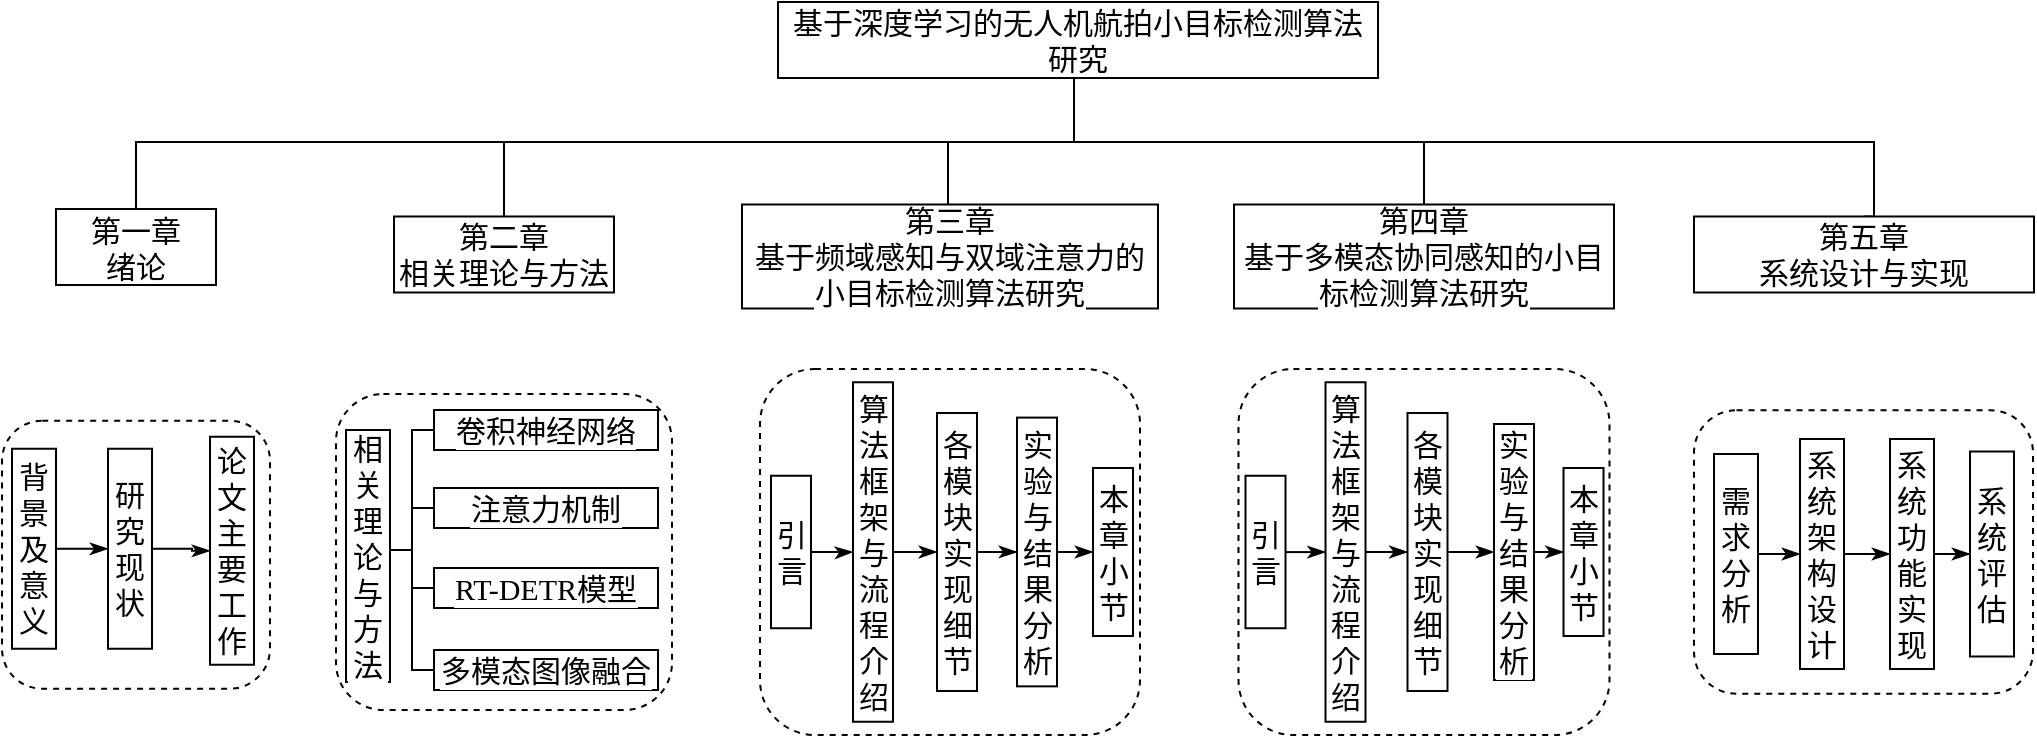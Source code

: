 <mxfile version="26.1.1">
  <diagram name="第 1 页" id="Jhno6EoJuBNA1dP3zVc-">
    <mxGraphModel dx="427" dy="209" grid="1" gridSize="10" guides="1" tooltips="1" connect="1" arrows="1" fold="1" page="1" pageScale="1" pageWidth="827" pageHeight="1169" math="0" shadow="0">
      <root>
        <mxCell id="0" />
        <mxCell id="1" parent="0" />
        <mxCell id="KadRHXHtFz8DXNSLYVAC-9" style="edgeStyle=orthogonalEdgeStyle;shape=connector;rounded=0;orthogonalLoop=1;jettySize=auto;html=1;entryX=0.5;entryY=0;entryDx=0;entryDy=0;strokeColor=default;align=center;verticalAlign=middle;fontFamily=宋体;fontSize=15;fontColor=default;labelBackgroundColor=default;startFill=0;endArrow=none;" parent="1" source="KadRHXHtFz8DXNSLYVAC-1" target="KadRHXHtFz8DXNSLYVAC-3" edge="1">
          <mxGeometry relative="1" as="geometry">
            <Array as="points">
              <mxPoint x="720" y="390" />
              <mxPoint x="435" y="390" />
            </Array>
          </mxGeometry>
        </mxCell>
        <mxCell id="KadRHXHtFz8DXNSLYVAC-10" style="edgeStyle=orthogonalEdgeStyle;shape=connector;rounded=0;orthogonalLoop=1;jettySize=auto;html=1;entryX=0.5;entryY=0;entryDx=0;entryDy=0;strokeColor=default;align=center;verticalAlign=middle;fontFamily=宋体;fontSize=15;fontColor=default;labelBackgroundColor=default;startFill=0;endArrow=none;" parent="1" source="KadRHXHtFz8DXNSLYVAC-1" target="KadRHXHtFz8DXNSLYVAC-4" edge="1">
          <mxGeometry relative="1" as="geometry">
            <Array as="points">
              <mxPoint x="720" y="390" />
              <mxPoint x="657" y="390" />
            </Array>
          </mxGeometry>
        </mxCell>
        <mxCell id="KadRHXHtFz8DXNSLYVAC-11" style="edgeStyle=orthogonalEdgeStyle;shape=connector;rounded=0;orthogonalLoop=1;jettySize=auto;html=1;entryX=0.5;entryY=0;entryDx=0;entryDy=0;strokeColor=default;align=center;verticalAlign=middle;fontFamily=宋体;fontSize=15;fontColor=default;labelBackgroundColor=default;startFill=0;endArrow=none;" parent="1" source="KadRHXHtFz8DXNSLYVAC-1" target="KadRHXHtFz8DXNSLYVAC-5" edge="1">
          <mxGeometry relative="1" as="geometry">
            <Array as="points">
              <mxPoint x="720" y="390" />
              <mxPoint x="895" y="390" />
            </Array>
          </mxGeometry>
        </mxCell>
        <mxCell id="KadRHXHtFz8DXNSLYVAC-12" style="edgeStyle=orthogonalEdgeStyle;shape=connector;rounded=0;orthogonalLoop=1;jettySize=auto;html=1;entryX=0.5;entryY=0;entryDx=0;entryDy=0;strokeColor=default;align=center;verticalAlign=middle;fontFamily=宋体;fontSize=15;fontColor=default;labelBackgroundColor=default;startFill=0;endArrow=none;" parent="1" source="KadRHXHtFz8DXNSLYVAC-1" target="KadRHXHtFz8DXNSLYVAC-6" edge="1">
          <mxGeometry relative="1" as="geometry">
            <Array as="points">
              <mxPoint x="720" y="390" />
              <mxPoint x="1120" y="390" />
              <mxPoint x="1120" y="427" />
            </Array>
          </mxGeometry>
        </mxCell>
        <mxCell id="LNBZi4P7y57LkKZolX_N-5" style="edgeStyle=orthogonalEdgeStyle;rounded=0;orthogonalLoop=1;jettySize=auto;html=1;entryX=0.5;entryY=0;entryDx=0;entryDy=0;endArrow=none;startFill=0;fontFamily=宋体;fontSize=15;" parent="1" source="KadRHXHtFz8DXNSLYVAC-1" target="KadRHXHtFz8DXNSLYVAC-2" edge="1">
          <mxGeometry relative="1" as="geometry">
            <Array as="points">
              <mxPoint x="720" y="390" />
              <mxPoint x="251" y="390" />
            </Array>
          </mxGeometry>
        </mxCell>
        <mxCell id="KadRHXHtFz8DXNSLYVAC-1" value="基于深度学习的无人机航拍小目标检测算法研究" style="rounded=0;whiteSpace=wrap;html=1;fontFamily=宋体;fontSize=15;" parent="1" vertex="1">
          <mxGeometry x="572" y="320" width="300" height="38" as="geometry" />
        </mxCell>
        <mxCell id="KadRHXHtFz8DXNSLYVAC-2" value="第一章&lt;div&gt;绪论&lt;/div&gt;" style="rounded=0;whiteSpace=wrap;html=1;fontFamily=宋体;fontSize=15;" parent="1" vertex="1">
          <mxGeometry x="211" y="423.5" width="80" height="38" as="geometry" />
        </mxCell>
        <mxCell id="KadRHXHtFz8DXNSLYVAC-3" value="第二章&lt;div&gt;相关理论与方法&lt;/div&gt;" style="rounded=0;whiteSpace=wrap;html=1;fontFamily=宋体;fontSize=15;" parent="1" vertex="1">
          <mxGeometry x="380" y="427.25" width="110" height="38" as="geometry" />
        </mxCell>
        <mxCell id="KadRHXHtFz8DXNSLYVAC-4" value="第三章&lt;div&gt;&lt;span style=&quot;background-color: rgb(255, 255, 255);&quot;&gt;基于频域感知与双域注意力的小目标检测算法研究&lt;/span&gt;&lt;/div&gt;" style="rounded=0;whiteSpace=wrap;html=1;fontFamily=宋体;fontSize=15;" parent="1" vertex="1">
          <mxGeometry x="554" y="421.25" width="208" height="52" as="geometry" />
        </mxCell>
        <mxCell id="KadRHXHtFz8DXNSLYVAC-5" value="第四章&lt;div&gt;&lt;span style=&quot;background-color: rgb(255, 255, 255);&quot;&gt;基于多模态协同感知的小目标检测算法研究&lt;/span&gt;&lt;/div&gt;" style="rounded=0;whiteSpace=wrap;html=1;fontFamily=宋体;fontSize=15;" parent="1" vertex="1">
          <mxGeometry x="800" y="421.25" width="190" height="52" as="geometry" />
        </mxCell>
        <mxCell id="KadRHXHtFz8DXNSLYVAC-6" value="第五章&lt;div&gt;&lt;span&gt;系统设计与实现&lt;/span&gt;&lt;/div&gt;" style="rounded=0;whiteSpace=wrap;html=1;fontFamily=宋体;fontSize=15;" parent="1" vertex="1">
          <mxGeometry x="1030" y="427.25" width="170" height="38" as="geometry" />
        </mxCell>
        <mxCell id="Dfz9FRkG0_b3JGqrG8k9-108" value="" style="group;fontSize=15;" vertex="1" connectable="0" parent="1">
          <mxGeometry x="184" y="529.37" width="134" height="134" as="geometry" />
        </mxCell>
        <mxCell id="KadRHXHtFz8DXNSLYVAC-28" style="edgeStyle=orthogonalEdgeStyle;shape=connector;rounded=0;orthogonalLoop=1;jettySize=auto;html=1;entryX=0;entryY=0.5;entryDx=0;entryDy=0;strokeColor=default;align=center;verticalAlign=middle;fontFamily=宋体;fontSize=15;fontColor=default;labelBackgroundColor=default;startFill=0;endArrow=classicThin;endFill=1;" parent="Dfz9FRkG0_b3JGqrG8k9-108" source="KadRHXHtFz8DXNSLYVAC-14" target="KadRHXHtFz8DXNSLYVAC-15" edge="1">
          <mxGeometry relative="1" as="geometry" />
        </mxCell>
        <mxCell id="KadRHXHtFz8DXNSLYVAC-14" value="背景及意义" style="rounded=0;whiteSpace=wrap;html=1;fontFamily=宋体;fontSize=15;fontColor=default;labelBackgroundColor=default;horizontal=1;verticalAlign=middle;" parent="Dfz9FRkG0_b3JGqrG8k9-108" vertex="1">
          <mxGeometry x="5" y="14" width="22" height="100" as="geometry" />
        </mxCell>
        <mxCell id="KadRHXHtFz8DXNSLYVAC-29" style="edgeStyle=orthogonalEdgeStyle;shape=connector;rounded=0;orthogonalLoop=1;jettySize=auto;html=1;entryX=0;entryY=0.5;entryDx=0;entryDy=0;strokeColor=default;align=center;verticalAlign=middle;fontFamily=宋体;fontSize=15;fontColor=default;labelBackgroundColor=default;startFill=0;endArrow=classicThin;endFill=1;" parent="Dfz9FRkG0_b3JGqrG8k9-108" source="KadRHXHtFz8DXNSLYVAC-15" target="KadRHXHtFz8DXNSLYVAC-16" edge="1">
          <mxGeometry relative="1" as="geometry" />
        </mxCell>
        <mxCell id="KadRHXHtFz8DXNSLYVAC-15" value="研究现状" style="rounded=0;whiteSpace=wrap;html=1;fontFamily=宋体;fontSize=15;fontColor=default;labelBackgroundColor=default;horizontal=1;verticalAlign=middle;" parent="Dfz9FRkG0_b3JGqrG8k9-108" vertex="1">
          <mxGeometry x="53" y="14" width="22" height="100" as="geometry" />
        </mxCell>
        <mxCell id="KadRHXHtFz8DXNSLYVAC-16" value="论文主要工作" style="rounded=0;whiteSpace=wrap;html=1;fontFamily=宋体;fontSize=15;fontColor=default;labelBackgroundColor=default;horizontal=1;verticalAlign=middle;" parent="Dfz9FRkG0_b3JGqrG8k9-108" vertex="1">
          <mxGeometry x="104" y="8" width="22" height="114" as="geometry" />
        </mxCell>
        <mxCell id="Dfz9FRkG0_b3JGqrG8k9-17" value="" style="rounded=1;whiteSpace=wrap;html=1;fontFamily=宋体;fontSize=15;labelBackgroundColor=default;fillColor=none;dashed=1;" vertex="1" parent="Dfz9FRkG0_b3JGqrG8k9-108">
          <mxGeometry width="134" height="134" as="geometry" />
        </mxCell>
        <mxCell id="Dfz9FRkG0_b3JGqrG8k9-109" value="" style="group;fontSize=15;" vertex="1" connectable="0" parent="1">
          <mxGeometry x="351" y="516" width="168" height="158" as="geometry" />
        </mxCell>
        <mxCell id="KadRHXHtFz8DXNSLYVAC-31" style="edgeStyle=orthogonalEdgeStyle;shape=connector;rounded=0;orthogonalLoop=1;jettySize=auto;html=1;entryX=0;entryY=0.5;entryDx=0;entryDy=0;strokeColor=default;align=center;verticalAlign=middle;fontFamily=宋体;fontSize=15;fontColor=default;labelBackgroundColor=default;startFill=0;endArrow=none;exitX=1;exitY=0.5;exitDx=0;exitDy=0;" parent="Dfz9FRkG0_b3JGqrG8k9-109" source="KadRHXHtFz8DXNSLYVAC-18" target="KadRHXHtFz8DXNSLYVAC-21" edge="1">
          <mxGeometry relative="1" as="geometry">
            <mxPoint x="20" y="78" as="sourcePoint" />
            <mxPoint x="44" y="18" as="targetPoint" />
            <Array as="points">
              <mxPoint x="38" y="78" />
              <mxPoint x="38" y="18" />
            </Array>
          </mxGeometry>
        </mxCell>
        <mxCell id="KadRHXHtFz8DXNSLYVAC-32" style="edgeStyle=orthogonalEdgeStyle;shape=connector;rounded=0;orthogonalLoop=1;jettySize=auto;html=1;entryX=0;entryY=0.5;entryDx=0;entryDy=0;strokeColor=default;align=center;verticalAlign=middle;fontFamily=宋体;fontSize=15;fontColor=default;labelBackgroundColor=default;startFill=0;endArrow=none;" parent="Dfz9FRkG0_b3JGqrG8k9-109" edge="1">
          <mxGeometry relative="1" as="geometry">
            <mxPoint x="30.0" y="78.0" as="sourcePoint" />
            <mxPoint x="54" y="57" as="targetPoint" />
            <Array as="points">
              <mxPoint x="38" y="78" />
              <mxPoint x="38" y="57" />
            </Array>
          </mxGeometry>
        </mxCell>
        <mxCell id="KadRHXHtFz8DXNSLYVAC-33" style="edgeStyle=orthogonalEdgeStyle;shape=connector;rounded=0;orthogonalLoop=1;jettySize=auto;html=1;entryX=0;entryY=0.5;entryDx=0;entryDy=0;strokeColor=default;align=center;verticalAlign=middle;fontFamily=宋体;fontSize=15;fontColor=default;labelBackgroundColor=default;startFill=0;endArrow=none;" parent="Dfz9FRkG0_b3JGqrG8k9-109" edge="1">
          <mxGeometry relative="1" as="geometry">
            <mxPoint x="32" y="78" as="sourcePoint" />
            <mxPoint x="54" y="97" as="targetPoint" />
            <Array as="points">
              <mxPoint x="38" y="78" />
              <mxPoint x="38" y="97" />
            </Array>
          </mxGeometry>
        </mxCell>
        <mxCell id="KadRHXHtFz8DXNSLYVAC-34" style="edgeStyle=orthogonalEdgeStyle;shape=connector;rounded=0;orthogonalLoop=1;jettySize=auto;html=1;entryX=0;entryY=0.5;entryDx=0;entryDy=0;strokeColor=default;align=center;verticalAlign=middle;fontFamily=宋体;fontSize=15;fontColor=default;labelBackgroundColor=default;startFill=0;endArrow=none;" parent="Dfz9FRkG0_b3JGqrG8k9-109" target="KadRHXHtFz8DXNSLYVAC-24" edge="1">
          <mxGeometry relative="1" as="geometry">
            <mxPoint x="22" y="78" as="sourcePoint" />
            <mxPoint x="44" y="138" as="targetPoint" />
            <Array as="points">
              <mxPoint x="38" y="78" />
              <mxPoint x="38" y="138" />
            </Array>
          </mxGeometry>
        </mxCell>
        <mxCell id="KadRHXHtFz8DXNSLYVAC-18" value="相关理论与方法" style="rounded=0;whiteSpace=wrap;html=1;fontFamily=宋体;fontSize=15;fontColor=default;labelBackgroundColor=default;horizontal=1;verticalAlign=middle;" parent="Dfz9FRkG0_b3JGqrG8k9-109" vertex="1">
          <mxGeometry x="5" y="18" width="22" height="126" as="geometry" />
        </mxCell>
        <mxCell id="KadRHXHtFz8DXNSLYVAC-21" value="卷积神经网络" style="rounded=0;whiteSpace=wrap;html=1;fontFamily=宋体;fontSize=15;fontColor=default;labelBackgroundColor=default;" parent="Dfz9FRkG0_b3JGqrG8k9-109" vertex="1">
          <mxGeometry x="49" y="8" width="112" height="20" as="geometry" />
        </mxCell>
        <mxCell id="KadRHXHtFz8DXNSLYVAC-22" value="注意力机制" style="rounded=0;whiteSpace=wrap;html=1;fontFamily=宋体;fontSize=15;fontColor=default;labelBackgroundColor=default;" parent="Dfz9FRkG0_b3JGqrG8k9-109" vertex="1">
          <mxGeometry x="49" y="47" width="112" height="20" as="geometry" />
        </mxCell>
        <mxCell id="KadRHXHtFz8DXNSLYVAC-23" value="RT-DETR模型" style="rounded=0;whiteSpace=wrap;html=1;fontFamily=宋体;fontSize=15;fontColor=default;labelBackgroundColor=default;" parent="Dfz9FRkG0_b3JGqrG8k9-109" vertex="1">
          <mxGeometry x="49" y="87" width="112" height="20" as="geometry" />
        </mxCell>
        <mxCell id="KadRHXHtFz8DXNSLYVAC-24" value="多模态图像融合" style="rounded=0;whiteSpace=wrap;html=1;fontFamily=宋体;fontSize=15;fontColor=default;labelBackgroundColor=default;" parent="Dfz9FRkG0_b3JGqrG8k9-109" vertex="1">
          <mxGeometry x="49" y="128" width="112" height="20" as="geometry" />
        </mxCell>
        <mxCell id="KadRHXHtFz8DXNSLYVAC-25" style="edgeStyle=orthogonalEdgeStyle;shape=connector;rounded=0;orthogonalLoop=1;jettySize=auto;html=1;exitX=0.5;exitY=1;exitDx=0;exitDy=0;strokeColor=default;align=center;verticalAlign=middle;fontFamily=宋体;fontSize=15;fontColor=default;labelBackgroundColor=default;startFill=0;endArrow=none;" parent="Dfz9FRkG0_b3JGqrG8k9-109" source="KadRHXHtFz8DXNSLYVAC-21" target="KadRHXHtFz8DXNSLYVAC-21" edge="1">
          <mxGeometry relative="1" as="geometry" />
        </mxCell>
        <mxCell id="Dfz9FRkG0_b3JGqrG8k9-18" value="" style="rounded=1;whiteSpace=wrap;html=1;fontFamily=宋体;fontSize=15;labelBackgroundColor=default;fillColor=none;dashed=1;" vertex="1" parent="Dfz9FRkG0_b3JGqrG8k9-109">
          <mxGeometry width="168" height="158" as="geometry" />
        </mxCell>
        <mxCell id="Dfz9FRkG0_b3JGqrG8k9-111" value="" style="group" vertex="1" connectable="0" parent="1">
          <mxGeometry x="1030" y="524.12" width="169.5" height="141.75" as="geometry" />
        </mxCell>
        <mxCell id="Dfz9FRkG0_b3JGqrG8k9-105" value="" style="rounded=1;whiteSpace=wrap;html=1;fontFamily=宋体;fontSize=15;labelBackgroundColor=default;fillColor=none;dashed=1;" vertex="1" parent="Dfz9FRkG0_b3JGqrG8k9-111">
          <mxGeometry width="169.5" height="141.75" as="geometry" />
        </mxCell>
        <mxCell id="Dfz9FRkG0_b3JGqrG8k9-8" style="edgeStyle=orthogonalEdgeStyle;shape=connector;rounded=0;orthogonalLoop=1;jettySize=auto;html=1;entryX=0;entryY=0.5;entryDx=0;entryDy=0;strokeColor=default;align=center;verticalAlign=middle;fontFamily=宋体;fontSize=15;fontColor=default;labelBackgroundColor=default;startFill=0;endArrow=classicThin;endFill=1;" edge="1" parent="Dfz9FRkG0_b3JGqrG8k9-111" source="Dfz9FRkG0_b3JGqrG8k9-9" target="Dfz9FRkG0_b3JGqrG8k9-11">
          <mxGeometry relative="1" as="geometry" />
        </mxCell>
        <mxCell id="Dfz9FRkG0_b3JGqrG8k9-9" value="需求分析" style="rounded=0;whiteSpace=wrap;html=1;fontFamily=宋体;fontSize=15;fontColor=default;labelBackgroundColor=default;horizontal=1;verticalAlign=middle;" vertex="1" parent="Dfz9FRkG0_b3JGqrG8k9-111">
          <mxGeometry x="10" y="21.88" width="22" height="100" as="geometry" />
        </mxCell>
        <mxCell id="Dfz9FRkG0_b3JGqrG8k9-10" style="edgeStyle=orthogonalEdgeStyle;shape=connector;rounded=0;orthogonalLoop=1;jettySize=auto;html=1;entryX=0;entryY=0.5;entryDx=0;entryDy=0;strokeColor=default;align=center;verticalAlign=middle;fontFamily=宋体;fontSize=15;fontColor=default;labelBackgroundColor=default;startFill=0;endArrow=classicThin;endFill=1;" edge="1" parent="Dfz9FRkG0_b3JGqrG8k9-111" source="Dfz9FRkG0_b3JGqrG8k9-11" target="Dfz9FRkG0_b3JGqrG8k9-12">
          <mxGeometry relative="1" as="geometry" />
        </mxCell>
        <mxCell id="Dfz9FRkG0_b3JGqrG8k9-11" value="系统架构设计" style="rounded=0;whiteSpace=wrap;html=1;fontFamily=宋体;fontSize=15;fontColor=default;labelBackgroundColor=default;horizontal=1;verticalAlign=middle;" vertex="1" parent="Dfz9FRkG0_b3JGqrG8k9-111">
          <mxGeometry x="53" y="14.38" width="22" height="115" as="geometry" />
        </mxCell>
        <mxCell id="Dfz9FRkG0_b3JGqrG8k9-15" style="edgeStyle=orthogonalEdgeStyle;shape=connector;rounded=0;orthogonalLoop=1;jettySize=auto;html=1;entryX=0;entryY=0.5;entryDx=0;entryDy=0;strokeColor=default;align=center;verticalAlign=middle;fontFamily=宋体;fontSize=15;fontColor=default;labelBackgroundColor=default;startFill=0;endArrow=classicThin;endFill=1;" edge="1" parent="Dfz9FRkG0_b3JGqrG8k9-111" source="Dfz9FRkG0_b3JGqrG8k9-12" target="Dfz9FRkG0_b3JGqrG8k9-13">
          <mxGeometry relative="1" as="geometry" />
        </mxCell>
        <mxCell id="Dfz9FRkG0_b3JGqrG8k9-12" value="系统功能实现" style="rounded=0;whiteSpace=wrap;html=1;fontFamily=宋体;fontSize=15;fontColor=default;labelBackgroundColor=default;horizontal=1;verticalAlign=middle;" vertex="1" parent="Dfz9FRkG0_b3JGqrG8k9-111">
          <mxGeometry x="98" y="14.38" width="22" height="115" as="geometry" />
        </mxCell>
        <mxCell id="Dfz9FRkG0_b3JGqrG8k9-13" value="系统评估" style="rounded=0;whiteSpace=wrap;html=1;fontFamily=宋体;fontSize=15;fontColor=default;labelBackgroundColor=default;horizontal=1;verticalAlign=middle;" vertex="1" parent="Dfz9FRkG0_b3JGqrG8k9-111">
          <mxGeometry x="138" y="20.63" width="22" height="102.5" as="geometry" />
        </mxCell>
        <mxCell id="Dfz9FRkG0_b3JGqrG8k9-113" value="" style="group" vertex="1" connectable="0" parent="1">
          <mxGeometry x="563" y="503.5" width="190" height="183" as="geometry" />
        </mxCell>
        <mxCell id="Dfz9FRkG0_b3JGqrG8k9-59" value="" style="rounded=1;whiteSpace=wrap;html=1;fontFamily=宋体;fontSize=15;labelBackgroundColor=default;fillColor=none;dashed=1;" vertex="1" parent="Dfz9FRkG0_b3JGqrG8k9-113">
          <mxGeometry width="190" height="183" as="geometry" />
        </mxCell>
        <mxCell id="Dfz9FRkG0_b3JGqrG8k9-31" style="edgeStyle=orthogonalEdgeStyle;shape=connector;rounded=0;orthogonalLoop=1;jettySize=auto;html=1;entryX=0;entryY=0.5;entryDx=0;entryDy=0;strokeColor=default;align=center;verticalAlign=middle;fontFamily=宋体;fontSize=15;fontColor=default;labelBackgroundColor=default;startFill=0;endArrow=classicThin;endFill=1;" edge="1" parent="Dfz9FRkG0_b3JGqrG8k9-113" source="LNBZi4P7y57LkKZolX_N-3" target="LNBZi4P7y57LkKZolX_N-4">
          <mxGeometry relative="1" as="geometry" />
        </mxCell>
        <mxCell id="LNBZi4P7y57LkKZolX_N-3" value="引言" style="rounded=0;whiteSpace=wrap;html=1;fontFamily=宋体;fontSize=15;fontColor=default;labelBackgroundColor=default;horizontal=1;verticalAlign=middle;" parent="Dfz9FRkG0_b3JGqrG8k9-113" vertex="1">
          <mxGeometry x="5.5" y="53.37" width="20" height="76.25" as="geometry" />
        </mxCell>
        <mxCell id="Dfz9FRkG0_b3JGqrG8k9-32" style="edgeStyle=orthogonalEdgeStyle;shape=connector;rounded=0;orthogonalLoop=1;jettySize=auto;html=1;entryX=0;entryY=0.5;entryDx=0;entryDy=0;strokeColor=default;align=center;verticalAlign=middle;fontFamily=宋体;fontSize=15;fontColor=default;labelBackgroundColor=default;startFill=0;endArrow=classicThin;endFill=1;" edge="1" parent="Dfz9FRkG0_b3JGqrG8k9-113" source="LNBZi4P7y57LkKZolX_N-4" target="Dfz9FRkG0_b3JGqrG8k9-27">
          <mxGeometry relative="1" as="geometry" />
        </mxCell>
        <mxCell id="LNBZi4P7y57LkKZolX_N-4" value="&lt;span&gt;算法框架与流程介绍&lt;/span&gt;" style="rounded=0;whiteSpace=wrap;html=1;fontFamily=宋体;fontSize=15;fontColor=default;labelBackgroundColor=default;horizontal=1;verticalAlign=middle;" parent="Dfz9FRkG0_b3JGqrG8k9-113" vertex="1">
          <mxGeometry x="46.5" y="6.63" width="20" height="169.75" as="geometry" />
        </mxCell>
        <mxCell id="Dfz9FRkG0_b3JGqrG8k9-34" style="edgeStyle=orthogonalEdgeStyle;shape=connector;rounded=0;orthogonalLoop=1;jettySize=auto;html=1;entryX=0;entryY=0.5;entryDx=0;entryDy=0;strokeColor=default;align=center;verticalAlign=middle;fontFamily=宋体;fontSize=15;fontColor=default;labelBackgroundColor=default;startFill=0;endArrow=classicThin;endFill=1;" edge="1" parent="Dfz9FRkG0_b3JGqrG8k9-113" source="Dfz9FRkG0_b3JGqrG8k9-24" target="Dfz9FRkG0_b3JGqrG8k9-25">
          <mxGeometry relative="1" as="geometry" />
        </mxCell>
        <mxCell id="Dfz9FRkG0_b3JGqrG8k9-24" value="&lt;span&gt;实验与结果分析&lt;/span&gt;" style="rounded=0;whiteSpace=wrap;html=1;fontFamily=宋体;fontSize=15;fontColor=default;labelBackgroundColor=default;horizontal=1;verticalAlign=middle;" vertex="1" parent="Dfz9FRkG0_b3JGqrG8k9-113">
          <mxGeometry x="128.5" y="24.3" width="20" height="134.38" as="geometry" />
        </mxCell>
        <mxCell id="Dfz9FRkG0_b3JGqrG8k9-25" value="&lt;span&gt;本章小节&lt;/span&gt;" style="rounded=0;whiteSpace=wrap;html=1;fontFamily=宋体;fontSize=15;fontColor=default;labelBackgroundColor=default;horizontal=1;verticalAlign=middle;" vertex="1" parent="Dfz9FRkG0_b3JGqrG8k9-113">
          <mxGeometry x="166.5" y="49.5" width="20" height="84" as="geometry" />
        </mxCell>
        <mxCell id="Dfz9FRkG0_b3JGqrG8k9-33" style="edgeStyle=orthogonalEdgeStyle;shape=connector;rounded=0;orthogonalLoop=1;jettySize=auto;html=1;entryX=0;entryY=0.5;entryDx=0;entryDy=0;strokeColor=default;align=center;verticalAlign=middle;fontFamily=宋体;fontSize=15;fontColor=default;labelBackgroundColor=default;startFill=0;endArrow=classicThin;endFill=1;" edge="1" parent="Dfz9FRkG0_b3JGqrG8k9-113" source="Dfz9FRkG0_b3JGqrG8k9-27" target="Dfz9FRkG0_b3JGqrG8k9-24">
          <mxGeometry relative="1" as="geometry" />
        </mxCell>
        <mxCell id="Dfz9FRkG0_b3JGqrG8k9-27" value="各模块实现细节" style="rounded=0;whiteSpace=wrap;html=1;fontFamily=宋体;fontSize=15;fontColor=default;labelBackgroundColor=default;horizontal=1;verticalAlign=middle;" vertex="1" parent="Dfz9FRkG0_b3JGqrG8k9-113">
          <mxGeometry x="88.5" y="22" width="20" height="139" as="geometry" />
        </mxCell>
        <mxCell id="Dfz9FRkG0_b3JGqrG8k9-71" value="" style="rounded=1;whiteSpace=wrap;html=1;fontFamily=宋体;fontSize=15;labelBackgroundColor=default;fillColor=none;dashed=1;" vertex="1" parent="1">
          <mxGeometry x="802.25" y="503.5" width="185.5" height="183" as="geometry" />
        </mxCell>
        <mxCell id="Dfz9FRkG0_b3JGqrG8k9-62" style="edgeStyle=orthogonalEdgeStyle;shape=connector;rounded=0;orthogonalLoop=1;jettySize=auto;html=1;entryX=0;entryY=0.5;entryDx=0;entryDy=0;strokeColor=default;align=center;verticalAlign=middle;fontFamily=宋体;fontSize=15;fontColor=default;labelBackgroundColor=default;startFill=0;endArrow=classicThin;endFill=1;" edge="1" parent="1" source="Dfz9FRkG0_b3JGqrG8k9-63" target="Dfz9FRkG0_b3JGqrG8k9-65">
          <mxGeometry relative="1" as="geometry" />
        </mxCell>
        <mxCell id="Dfz9FRkG0_b3JGqrG8k9-63" value="引言" style="rounded=0;whiteSpace=wrap;html=1;fontFamily=宋体;fontSize=15;fontColor=default;labelBackgroundColor=default;horizontal=1;verticalAlign=middle;" vertex="1" parent="1">
          <mxGeometry x="805.75" y="556.87" width="20" height="76.25" as="geometry" />
        </mxCell>
        <mxCell id="Dfz9FRkG0_b3JGqrG8k9-64" style="edgeStyle=orthogonalEdgeStyle;shape=connector;rounded=0;orthogonalLoop=1;jettySize=auto;html=1;entryX=0;entryY=0.5;entryDx=0;entryDy=0;strokeColor=default;align=center;verticalAlign=middle;fontFamily=宋体;fontSize=15;fontColor=default;labelBackgroundColor=default;startFill=0;endArrow=classicThin;endFill=1;" edge="1" parent="1" source="Dfz9FRkG0_b3JGqrG8k9-65" target="Dfz9FRkG0_b3JGqrG8k9-70">
          <mxGeometry relative="1" as="geometry" />
        </mxCell>
        <mxCell id="Dfz9FRkG0_b3JGqrG8k9-65" value="&lt;span&gt;算法框架与流程介绍&lt;/span&gt;" style="rounded=0;whiteSpace=wrap;html=1;fontFamily=宋体;fontSize=15;fontColor=default;labelBackgroundColor=default;horizontal=1;verticalAlign=middle;" vertex="1" parent="1">
          <mxGeometry x="845.75" y="510.13" width="20" height="169.75" as="geometry" />
        </mxCell>
        <mxCell id="Dfz9FRkG0_b3JGqrG8k9-66" style="edgeStyle=orthogonalEdgeStyle;shape=connector;rounded=0;orthogonalLoop=1;jettySize=auto;html=1;entryX=0;entryY=0.5;entryDx=0;entryDy=0;strokeColor=default;align=center;verticalAlign=middle;fontFamily=宋体;fontSize=15;fontColor=default;labelBackgroundColor=default;startFill=0;endArrow=classicThin;endFill=1;" edge="1" parent="1" source="Dfz9FRkG0_b3JGqrG8k9-67" target="Dfz9FRkG0_b3JGqrG8k9-68">
          <mxGeometry relative="1" as="geometry" />
        </mxCell>
        <mxCell id="Dfz9FRkG0_b3JGqrG8k9-67" value="&lt;span&gt;实验与结果分析&lt;/span&gt;" style="rounded=0;whiteSpace=wrap;html=1;fontFamily=宋体;fontSize=15;fontColor=default;labelBackgroundColor=default;horizontal=1;verticalAlign=middle;" vertex="1" parent="1">
          <mxGeometry x="930" y="531" width="20" height="128" as="geometry" />
        </mxCell>
        <mxCell id="Dfz9FRkG0_b3JGqrG8k9-68" value="&lt;span&gt;本章小节&lt;/span&gt;" style="rounded=0;whiteSpace=wrap;html=1;fontFamily=宋体;fontSize=15;fontColor=default;labelBackgroundColor=default;horizontal=1;verticalAlign=middle;" vertex="1" parent="1">
          <mxGeometry x="964.75" y="553" width="20" height="84" as="geometry" />
        </mxCell>
        <mxCell id="Dfz9FRkG0_b3JGqrG8k9-69" style="edgeStyle=orthogonalEdgeStyle;shape=connector;rounded=0;orthogonalLoop=1;jettySize=auto;html=1;entryX=0;entryY=0.5;entryDx=0;entryDy=0;strokeColor=default;align=center;verticalAlign=middle;fontFamily=宋体;fontSize=15;fontColor=default;labelBackgroundColor=default;startFill=0;endArrow=classicThin;endFill=1;" edge="1" parent="1" source="Dfz9FRkG0_b3JGqrG8k9-70" target="Dfz9FRkG0_b3JGqrG8k9-67">
          <mxGeometry relative="1" as="geometry" />
        </mxCell>
        <mxCell id="Dfz9FRkG0_b3JGqrG8k9-70" value="各模块实现细节" style="rounded=0;whiteSpace=wrap;html=1;fontFamily=宋体;fontSize=15;fontColor=default;labelBackgroundColor=default;horizontal=1;verticalAlign=middle;" vertex="1" parent="1">
          <mxGeometry x="886.75" y="525.5" width="20" height="139" as="geometry" />
        </mxCell>
      </root>
    </mxGraphModel>
  </diagram>
</mxfile>
